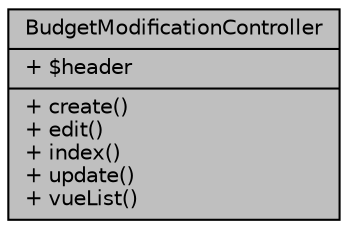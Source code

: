 digraph "BudgetModificationController"
{
 // LATEX_PDF_SIZE
  bgcolor="transparent";
  edge [fontname="Helvetica",fontsize="10",labelfontname="Helvetica",labelfontsize="10"];
  node [fontname="Helvetica",fontsize="10",shape=record];
  Node1 [label="{BudgetModificationController\n|+ $header\l|+ create()\l+ edit()\l+ index()\l+ update()\l+ vueList()\l}",height=0.2,width=0.4,color="black", fillcolor="grey75", style="filled", fontcolor="black",tooltip="Controlador para las modificaciones presupuestarias del módulo de Presupuesto."];
}
